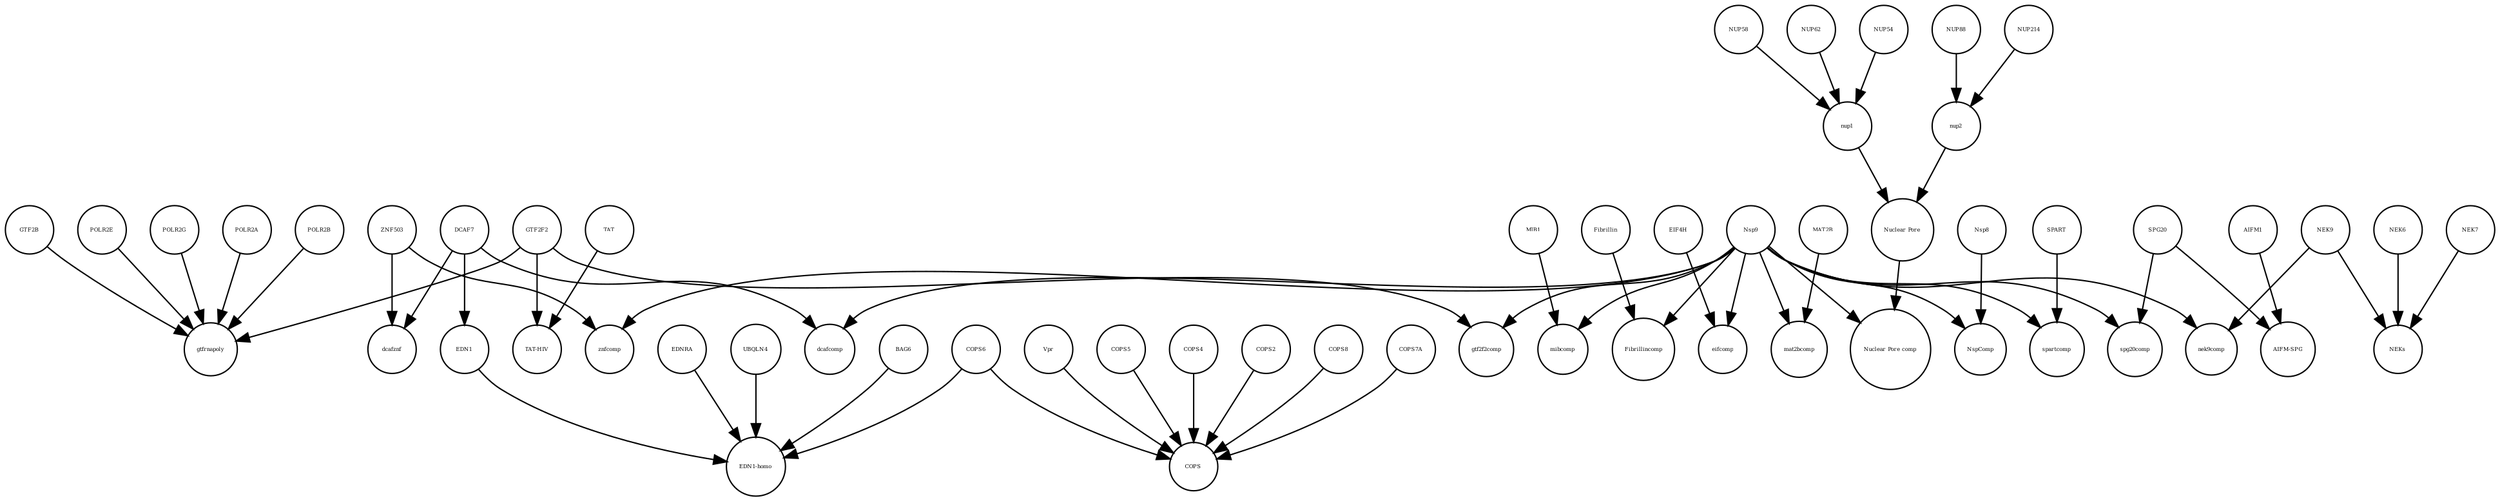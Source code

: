 strict digraph  {
gtfrnapoly [annotation="", bipartite=0, cls=complex, fontsize=4, label=gtfrnapoly, shape=circle];
COPS6 [annotation="", bipartite=0, cls=macromolecule, fontsize=4, label=COPS6, shape=circle];
COPS [annotation="", bipartite=0, cls=complex, fontsize=4, label=COPS, shape=circle];
NUP58 [annotation=urn_miriam_uniprot_Q9BVL2, bipartite=0, cls=macromolecule, fontsize=4, label=NUP58, shape=circle];
SPART [annotation=urn_miriam_uniprot_Q8N0X7, bipartite=0, cls=macromolecule, fontsize=4, label=SPART, shape=circle];
NUP214 [annotation=urn_miriam_uniprot_P35658, bipartite=0, cls=macromolecule, fontsize=4, label=NUP214, shape=circle];
NEK6 [annotation="", bipartite=0, cls=macromolecule, fontsize=4, label=NEK6, shape=circle];
"AIFM-SPG" [annotation="", bipartite=0, cls=complex, fontsize=4, label="AIFM-SPG", shape=circle];
znfcomp [annotation="", bipartite=0, cls=complex, fontsize=4, label=znfcomp, shape=circle];
GTF2F2 [annotation="urn_miriam_uniprot_P13984|urn_miriam_pubmed_10428810", bipartite=0, cls=macromolecule, fontsize=4, label=GTF2F2, shape=circle];
EDNRA [annotation="", bipartite=0, cls=macromolecule, fontsize=4, label=EDNRA, shape=circle];
UBQLN4 [annotation="", bipartite=0, cls=macromolecule, fontsize=4, label=UBQLN4, shape=circle];
mibcomp [annotation="", bipartite=0, cls=complex, fontsize=4, label=mibcomp, shape=circle];
Nsp9 [annotation="urn_miriam_uniprot_P0DTD1|urn_miriam_ncbiprotein_YP_009725305", bipartite=0, cls=macromolecule, fontsize=4, label=Nsp9, shape=circle];
dcafcomp [annotation="", bipartite=0, cls=complex, fontsize=4, label=dcafcomp, shape=circle];
"Nuclear Pore" [annotation="", bipartite=0, cls=complex, fontsize=4, label="Nuclear Pore", shape=circle];
TAT [annotation="", bipartite=0, cls=macromolecule, fontsize=4, label=TAT, shape=circle];
MIB1 [annotation="urn_miriam_uniprot_Q86YT6|urn_miriam_pubmed_24185901", bipartite=0, cls=macromolecule, fontsize=4, label=MIB1, shape=circle];
POLR2B [annotation="", bipartite=0, cls=macromolecule, fontsize=4, label=POLR2B, shape=circle];
NEKs [annotation="", bipartite=0, cls=complex, fontsize=4, label=NEKs, shape=circle];
Fibrillincomp [annotation="", bipartite=0, cls=complex, fontsize=4, label=Fibrillincomp, shape=circle];
eifcomp [annotation="", bipartite=0, cls=complex, fontsize=4, label=eifcomp, shape=circle];
spg20comp [annotation="", bipartite=0, cls=complex, fontsize=4, label=spg20comp, shape=circle];
MAT2B [annotation="urn_miriam_uniprot_Q9NZL9|urn_miriam_pubmed_10644686|urn_miriam_pubmed_23189196|urn_miriam_pubmed_25075345|urn_miriam_pubmed_23425511", bipartite=0, cls=macromolecule, fontsize=4, label=MAT2B, shape=circle];
DCAF7 [annotation="urn_miriam_uniprot_P61962|urn_miriam_pubmed_16887337|urn_miriam_pubmed_16949367", bipartite=0, cls=macromolecule, fontsize=4, label=DCAF7, shape=circle];
AIFM1 [annotation="", bipartite=0, cls=macromolecule, fontsize=4, label=AIFM1, shape=circle];
Vpr [annotation="", bipartite=0, cls=macromolecule, fontsize=4, label=Vpr, shape=circle];
COPS5 [annotation="", bipartite=0, cls=macromolecule, fontsize=4, label=COPS5, shape=circle];
dcafznf [annotation="", bipartite=0, cls=complex, fontsize=4, label=dcafznf, shape=circle];
mat2bcomp [annotation="", bipartite=0, cls=complex, fontsize=4, label=mat2bcomp, shape=circle];
nup1 [annotation="", bipartite=0, cls=complex, fontsize=4, label=nup1, shape=circle];
EDN1 [annotation=urn_miriam_uniprot_P05305, bipartite=0, cls=macromolecule, fontsize=4, label=EDN1, shape=circle];
NUP62 [annotation=urn_miriam_uniprot_P37198, bipartite=0, cls=macromolecule, fontsize=4, label=NUP62, shape=circle];
EIF4H [annotation="urn_miriam_uniprot_Q15056|urn_miriam_pubmed_10585411|urn_miriam_pubmed_11418588", bipartite=0, cls=macromolecule, fontsize=4, label=EIF4H, shape=circle];
GTF2B [annotation="", bipartite=0, cls=macromolecule, fontsize=4, label=GTF2B, shape=circle];
POLR2E [annotation="", bipartite=0, cls=macromolecule, fontsize=4, label=POLR2E, shape=circle];
POLR2G [annotation="", bipartite=0, cls=macromolecule, fontsize=4, label=POLR2G, shape=circle];
NEK9 [annotation=urn_miriam_uniprot_Q8TD19, bipartite=0, cls=macromolecule, fontsize=4, label=NEK9, shape=circle];
BAG6 [annotation="", bipartite=0, cls=macromolecule, fontsize=4, label=BAG6, shape=circle];
NUP88 [annotation="urn_miriam_uniprot_Q99567|urn_miriam_pubmed_30543681", bipartite=0, cls=macromolecule, fontsize=4, label=NUP88, shape=circle];
NEK7 [annotation="", bipartite=0, cls=macromolecule, fontsize=4, label=NEK7, shape=circle];
NUP54 [annotation=urn_miriam_uniprot_Q7Z3B4, bipartite=0, cls=macromolecule, fontsize=4, label=NUP54, shape=circle];
nup2 [annotation="", bipartite=0, cls=complex, fontsize=4, label=nup2, shape=circle];
"EDN1-homo" [annotation="", bipartite=0, cls=complex, fontsize=4, label="EDN1-homo", shape=circle];
"Nuclear Pore comp" [annotation="", bipartite=0, cls=complex, fontsize=4, label="Nuclear Pore comp", shape=circle];
Nsp8 [annotation="urn_miriam_uniprot_P0DTD1|urn_miriam_ncbiprotein_YP_009725304", bipartite=0, cls=macromolecule, fontsize=4, label=Nsp8, shape=circle];
nek9comp [annotation="", bipartite=0, cls=complex, fontsize=4, label=nek9comp, shape=circle];
COPS4 [annotation="", bipartite=0, cls=macromolecule, fontsize=4, label=COPS4, shape=circle];
COPS2 [annotation="", bipartite=0, cls=macromolecule, fontsize=4, label=COPS2, shape=circle];
NspComp [annotation="", bipartite=0, cls=complex, fontsize=4, label=NspComp, shape=circle];
SPG20 [annotation="", bipartite=0, cls=macromolecule, fontsize=4, label=SPG20, shape=circle];
gtf2f2comp [annotation="", bipartite=0, cls=complex, fontsize=4, label=gtf2f2comp, shape=circle];
POLR2A [annotation=urn_miriam_uniprot_P30876, bipartite=0, cls=macromolecule, fontsize=4, label=POLR2A, shape=circle];
ZNF503 [annotation=urn_miriam_uniprot_Q96F45, bipartite=0, cls=macromolecule, fontsize=4, label=ZNF503, shape=circle];
COPS8 [annotation="", bipartite=0, cls=macromolecule, fontsize=4, label=COPS8, shape=circle];
"TAT-HIV" [annotation="", bipartite=0, cls=complex, fontsize=4, label="TAT-HIV", shape=circle];
COPS7A [annotation="", bipartite=0, cls=macromolecule, fontsize=4, label=COPS7A, shape=circle];
Fibrillin [annotation="", bipartite=0, cls=complex, fontsize=4, label=Fibrillin, shape=circle];
spartcomp [annotation="", bipartite=0, cls=complex, fontsize=4, label=spartcomp, shape=circle];
COPS6 -> COPS  [annotation="", interaction_type=production];
COPS6 -> "EDN1-homo"  [annotation="", interaction_type=production];
NUP58 -> nup1  [annotation="", interaction_type=production];
SPART -> spartcomp  [annotation="", interaction_type=production];
NUP214 -> nup2  [annotation="", interaction_type=production];
NEK6 -> NEKs  [annotation="", interaction_type=production];
GTF2F2 -> gtfrnapoly  [annotation="", interaction_type=production];
GTF2F2 -> "TAT-HIV"  [annotation="", interaction_type=production];
GTF2F2 -> gtf2f2comp  [annotation="", interaction_type=production];
EDNRA -> "EDN1-homo"  [annotation="", interaction_type=production];
UBQLN4 -> "EDN1-homo"  [annotation="", interaction_type=production];
Nsp9 -> spartcomp  [annotation="", interaction_type=production];
Nsp9 -> spg20comp  [annotation="", interaction_type=production];
Nsp9 -> NspComp  [annotation="", interaction_type=production];
Nsp9 -> nek9comp  [annotation="", interaction_type=production];
Nsp9 -> znfcomp  [annotation="", interaction_type=production];
Nsp9 -> gtf2f2comp  [annotation="", interaction_type=production];
Nsp9 -> mat2bcomp  [annotation="", interaction_type=production];
Nsp9 -> dcafcomp  [annotation="", interaction_type=production];
Nsp9 -> mibcomp  [annotation="", interaction_type=production];
Nsp9 -> Fibrillincomp  [annotation="", interaction_type=production];
Nsp9 -> "Nuclear Pore comp"  [annotation="", interaction_type=production];
Nsp9 -> eifcomp  [annotation="", interaction_type=production];
"Nuclear Pore" -> "Nuclear Pore comp"  [annotation="", interaction_type=production];
TAT -> "TAT-HIV"  [annotation="", interaction_type=production];
MIB1 -> mibcomp  [annotation="", interaction_type=production];
POLR2B -> gtfrnapoly  [annotation="", interaction_type=production];
MAT2B -> mat2bcomp  [annotation="", interaction_type=production];
DCAF7 -> dcafcomp  [annotation="", interaction_type=production];
DCAF7 -> EDN1  [annotation=urn_miriam_pubmed_27880803, interaction_type=catalysis];
DCAF7 -> dcafznf  [annotation="", interaction_type=production];
AIFM1 -> "AIFM-SPG"  [annotation="", interaction_type=production];
Vpr -> COPS  [annotation="", interaction_type=production];
COPS5 -> COPS  [annotation="", interaction_type=production];
nup1 -> "Nuclear Pore"  [annotation="", interaction_type=production];
EDN1 -> "EDN1-homo"  [annotation="", interaction_type=production];
NUP62 -> nup1  [annotation="", interaction_type=production];
EIF4H -> eifcomp  [annotation="", interaction_type=production];
GTF2B -> gtfrnapoly  [annotation="", interaction_type=production];
POLR2E -> gtfrnapoly  [annotation="", interaction_type=production];
POLR2G -> gtfrnapoly  [annotation="", interaction_type=production];
NEK9 -> nek9comp  [annotation="", interaction_type=production];
NEK9 -> NEKs  [annotation="", interaction_type=production];
BAG6 -> "EDN1-homo"  [annotation="", interaction_type=production];
NUP88 -> nup2  [annotation="", interaction_type=production];
NEK7 -> NEKs  [annotation="", interaction_type=production];
NUP54 -> nup1  [annotation="", interaction_type=production];
nup2 -> "Nuclear Pore"  [annotation="", interaction_type=production];
Nsp8 -> NspComp  [annotation="", interaction_type=production];
COPS4 -> COPS  [annotation="", interaction_type=production];
COPS2 -> COPS  [annotation="", interaction_type=production];
SPG20 -> "AIFM-SPG"  [annotation="", interaction_type=production];
SPG20 -> spg20comp  [annotation="", interaction_type=production];
POLR2A -> gtfrnapoly  [annotation="", interaction_type=production];
ZNF503 -> dcafznf  [annotation="", interaction_type=production];
ZNF503 -> znfcomp  [annotation="", interaction_type=production];
COPS8 -> COPS  [annotation="", interaction_type=production];
COPS7A -> COPS  [annotation="", interaction_type=production];
Fibrillin -> Fibrillincomp  [annotation="", interaction_type=production];
}
